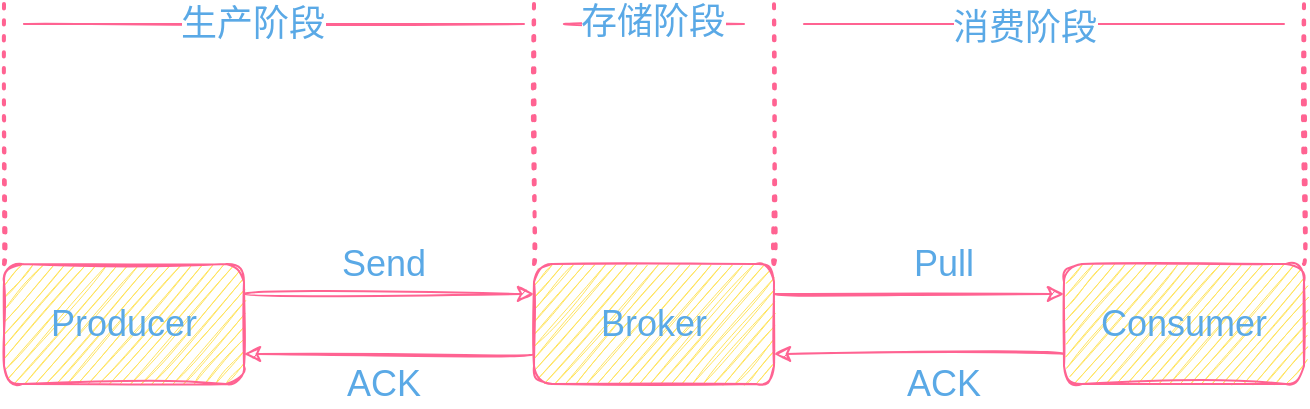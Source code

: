 <mxfile version="14.6.13" type="device"><diagram id="2pEtyyFGDyzPeS9evCQr" name="第 1 页"><mxGraphModel dx="1038" dy="616" grid="1" gridSize="10" guides="1" tooltips="1" connect="1" arrows="1" fold="1" page="1" pageScale="1" pageWidth="827" pageHeight="1169" math="0" shadow="0"><root><mxCell id="0"/><mxCell id="1" parent="0"/><mxCell id="v2pxJOemJVCzyUMU4JYw-1" value="" style="endArrow=none;dashed=1;html=1;dashPattern=1 3;strokeWidth=2;strokeColor=#FF6392;fontColor=#5AA9E6;sketch=1;curved=1;fontSize=18;" edge="1" parent="1"><mxGeometry width="50" height="50" relative="1" as="geometry"><mxPoint x="355" y="200" as="sourcePoint"/><mxPoint x="355" y="70" as="targetPoint"/></mxGeometry></mxCell><mxCell id="v2pxJOemJVCzyUMU4JYw-2" value="Producer" style="whiteSpace=wrap;html=1;fillColor=#FFE45E;strokeColor=#FF6392;fontColor=#5AA9E6;sketch=1;rounded=1;fontSize=18;" vertex="1" parent="1"><mxGeometry x="90" y="200" width="120" height="60" as="geometry"/></mxCell><mxCell id="v2pxJOemJVCzyUMU4JYw-3" value="Broker" style="whiteSpace=wrap;html=1;fillColor=#FFE45E;strokeColor=#FF6392;fontColor=#5AA9E6;sketch=1;rounded=1;fontSize=18;" vertex="1" parent="1"><mxGeometry x="355" y="200" width="120" height="60" as="geometry"/></mxCell><mxCell id="v2pxJOemJVCzyUMU4JYw-4" value="Consumer" style="whiteSpace=wrap;html=1;fillColor=#FFE45E;strokeColor=#FF6392;fontColor=#5AA9E6;sketch=1;rounded=1;fontSize=18;" vertex="1" parent="1"><mxGeometry x="620" y="200" width="120" height="60" as="geometry"/></mxCell><mxCell id="v2pxJOemJVCzyUMU4JYw-5" value="" style="endArrow=classic;html=1;exitX=1;exitY=0.25;exitDx=0;exitDy=0;entryX=0;entryY=0.25;entryDx=0;entryDy=0;strokeColor=#FF6392;fontColor=#5AA9E6;sketch=1;curved=1;fontSize=18;" edge="1" parent="1" source="v2pxJOemJVCzyUMU4JYw-2" target="v2pxJOemJVCzyUMU4JYw-3"><mxGeometry width="50" height="50" relative="1" as="geometry"><mxPoint x="390" y="340" as="sourcePoint"/><mxPoint x="440" y="290" as="targetPoint"/></mxGeometry></mxCell><mxCell id="v2pxJOemJVCzyUMU4JYw-6" value="" style="endArrow=classic;html=1;exitX=1;exitY=0.25;exitDx=0;exitDy=0;entryX=0;entryY=0.25;entryDx=0;entryDy=0;strokeColor=#FF6392;fontColor=#5AA9E6;sketch=1;curved=1;fontSize=18;" edge="1" parent="1" source="v2pxJOemJVCzyUMU4JYw-3" target="v2pxJOemJVCzyUMU4JYw-4"><mxGeometry width="50" height="50" relative="1" as="geometry"><mxPoint x="475" y="210" as="sourcePoint"/><mxPoint x="620" y="210" as="targetPoint"/></mxGeometry></mxCell><mxCell id="v2pxJOemJVCzyUMU4JYw-7" value="" style="endArrow=classic;html=1;entryX=1;entryY=0.75;entryDx=0;entryDy=0;exitX=0;exitY=0.75;exitDx=0;exitDy=0;strokeColor=#FF6392;fontColor=#5AA9E6;sketch=1;curved=1;fontSize=18;" edge="1" parent="1" source="v2pxJOemJVCzyUMU4JYw-3" target="v2pxJOemJVCzyUMU4JYw-2"><mxGeometry width="50" height="50" relative="1" as="geometry"><mxPoint x="390" y="340" as="sourcePoint"/><mxPoint x="440" y="290" as="targetPoint"/></mxGeometry></mxCell><mxCell id="v2pxJOemJVCzyUMU4JYw-8" value="" style="endArrow=classic;html=1;entryX=1;entryY=0.75;entryDx=0;entryDy=0;exitX=0;exitY=0.75;exitDx=0;exitDy=0;strokeColor=#FF6392;fontColor=#5AA9E6;sketch=1;curved=1;fontSize=18;" edge="1" parent="1" source="v2pxJOemJVCzyUMU4JYw-4" target="v2pxJOemJVCzyUMU4JYw-3"><mxGeometry width="50" height="50" relative="1" as="geometry"><mxPoint x="605" y="259" as="sourcePoint"/><mxPoint x="460" y="259" as="targetPoint"/></mxGeometry></mxCell><mxCell id="v2pxJOemJVCzyUMU4JYw-9" value="" style="endArrow=none;dashed=1;html=1;dashPattern=1 3;strokeWidth=2;strokeColor=#FF6392;fontColor=#5AA9E6;sketch=1;curved=1;fontSize=18;" edge="1" parent="1"><mxGeometry width="50" height="50" relative="1" as="geometry"><mxPoint x="90" y="200" as="sourcePoint"/><mxPoint x="90" y="70" as="targetPoint"/></mxGeometry></mxCell><mxCell id="v2pxJOemJVCzyUMU4JYw-10" value="" style="endArrow=none;dashed=1;html=1;dashPattern=1 3;strokeWidth=2;strokeColor=#FF6392;fontColor=#5AA9E6;sketch=1;curved=1;fontSize=18;" edge="1" parent="1"><mxGeometry width="50" height="50" relative="1" as="geometry"><mxPoint x="475" y="200" as="sourcePoint"/><mxPoint x="475" y="70" as="targetPoint"/></mxGeometry></mxCell><mxCell id="v2pxJOemJVCzyUMU4JYw-11" value="" style="endArrow=none;dashed=1;html=1;dashPattern=1 3;strokeWidth=2;strokeColor=#FF6392;fontColor=#5AA9E6;sketch=1;curved=1;fontSize=18;" edge="1" parent="1"><mxGeometry width="50" height="50" relative="1" as="geometry"><mxPoint x="740" y="200" as="sourcePoint"/><mxPoint x="740" y="70" as="targetPoint"/></mxGeometry></mxCell><mxCell id="v2pxJOemJVCzyUMU4JYw-12" value="" style="endArrow=none;html=1;strokeColor=#FF6392;fontColor=#5AA9E6;sketch=1;curved=1;fontSize=18;" edge="1" parent="1"><mxGeometry width="50" height="50" relative="1" as="geometry"><mxPoint x="100" y="80" as="sourcePoint"/><mxPoint x="350" y="80" as="targetPoint"/></mxGeometry></mxCell><mxCell id="v2pxJOemJVCzyUMU4JYw-13" value="Text" style="edgeLabel;html=1;align=center;verticalAlign=middle;resizable=0;points=[];fontColor=#5AA9E6;sketch=1;rounded=1;fontSize=18;" vertex="1" connectable="0" parent="v2pxJOemJVCzyUMU4JYw-12"><mxGeometry x="-0.091" relative="1" as="geometry"><mxPoint as="offset"/></mxGeometry></mxCell><mxCell id="v2pxJOemJVCzyUMU4JYw-14" value="生产阶段" style="edgeLabel;html=1;align=center;verticalAlign=middle;resizable=0;points=[];fontColor=#5AA9E6;sketch=1;rounded=1;fontSize=18;" vertex="1" connectable="0" parent="v2pxJOemJVCzyUMU4JYw-12"><mxGeometry x="-0.091" y="-3" relative="1" as="geometry"><mxPoint y="-3" as="offset"/></mxGeometry></mxCell><mxCell id="v2pxJOemJVCzyUMU4JYw-15" value="" style="endArrow=none;html=1;strokeColor=#FF6392;fontColor=#5AA9E6;sketch=1;curved=1;fontSize=18;" edge="1" parent="1"><mxGeometry width="50" height="50" relative="1" as="geometry"><mxPoint x="370" y="80" as="sourcePoint"/><mxPoint x="460" y="80" as="targetPoint"/></mxGeometry></mxCell><mxCell id="v2pxJOemJVCzyUMU4JYw-16" value="存储阶段" style="edgeLabel;html=1;align=center;verticalAlign=middle;resizable=0;points=[];fontColor=#5AA9E6;sketch=1;rounded=1;fontSize=18;" vertex="1" connectable="0" parent="v2pxJOemJVCzyUMU4JYw-15"><mxGeometry x="-0.231" y="1" relative="1" as="geometry"><mxPoint x="9" as="offset"/></mxGeometry></mxCell><mxCell id="v2pxJOemJVCzyUMU4JYw-17" value="" style="endArrow=none;html=1;strokeColor=#FF6392;fontColor=#5AA9E6;sketch=1;curved=1;fontSize=18;" edge="1" parent="1"><mxGeometry width="50" height="50" relative="1" as="geometry"><mxPoint x="490" y="80" as="sourcePoint"/><mxPoint x="730" y="80" as="targetPoint"/></mxGeometry></mxCell><mxCell id="v2pxJOemJVCzyUMU4JYw-18" value="消费阶段" style="edgeLabel;html=1;align=center;verticalAlign=middle;resizable=0;points=[];fontColor=#5AA9E6;sketch=1;rounded=1;fontSize=18;" vertex="1" connectable="0" parent="v2pxJOemJVCzyUMU4JYw-17"><mxGeometry x="-0.162" y="-2" relative="1" as="geometry"><mxPoint x="9" as="offset"/></mxGeometry></mxCell><mxCell id="v2pxJOemJVCzyUMU4JYw-23" value="Send" style="text;html=1;strokeColor=none;fillColor=none;align=center;verticalAlign=middle;whiteSpace=wrap;rounded=0;fontSize=18;fontColor=#5AA9E6;" vertex="1" parent="1"><mxGeometry x="260" y="190" width="40" height="20" as="geometry"/></mxCell><mxCell id="v2pxJOemJVCzyUMU4JYw-24" value="ACK" style="text;html=1;strokeColor=none;fillColor=none;align=center;verticalAlign=middle;whiteSpace=wrap;rounded=0;fontSize=18;fontColor=#5AA9E6;" vertex="1" parent="1"><mxGeometry x="260" y="250" width="40" height="20" as="geometry"/></mxCell><mxCell id="v2pxJOemJVCzyUMU4JYw-25" value="Pull" style="text;html=1;strokeColor=none;fillColor=none;align=center;verticalAlign=middle;whiteSpace=wrap;rounded=0;fontSize=18;fontColor=#5AA9E6;" vertex="1" parent="1"><mxGeometry x="540" y="190" width="40" height="20" as="geometry"/></mxCell><mxCell id="v2pxJOemJVCzyUMU4JYw-26" value="ACK" style="text;html=1;strokeColor=none;fillColor=none;align=center;verticalAlign=middle;whiteSpace=wrap;rounded=0;fontSize=18;fontColor=#5AA9E6;" vertex="1" parent="1"><mxGeometry x="540" y="250" width="40" height="20" as="geometry"/></mxCell></root></mxGraphModel></diagram></mxfile>